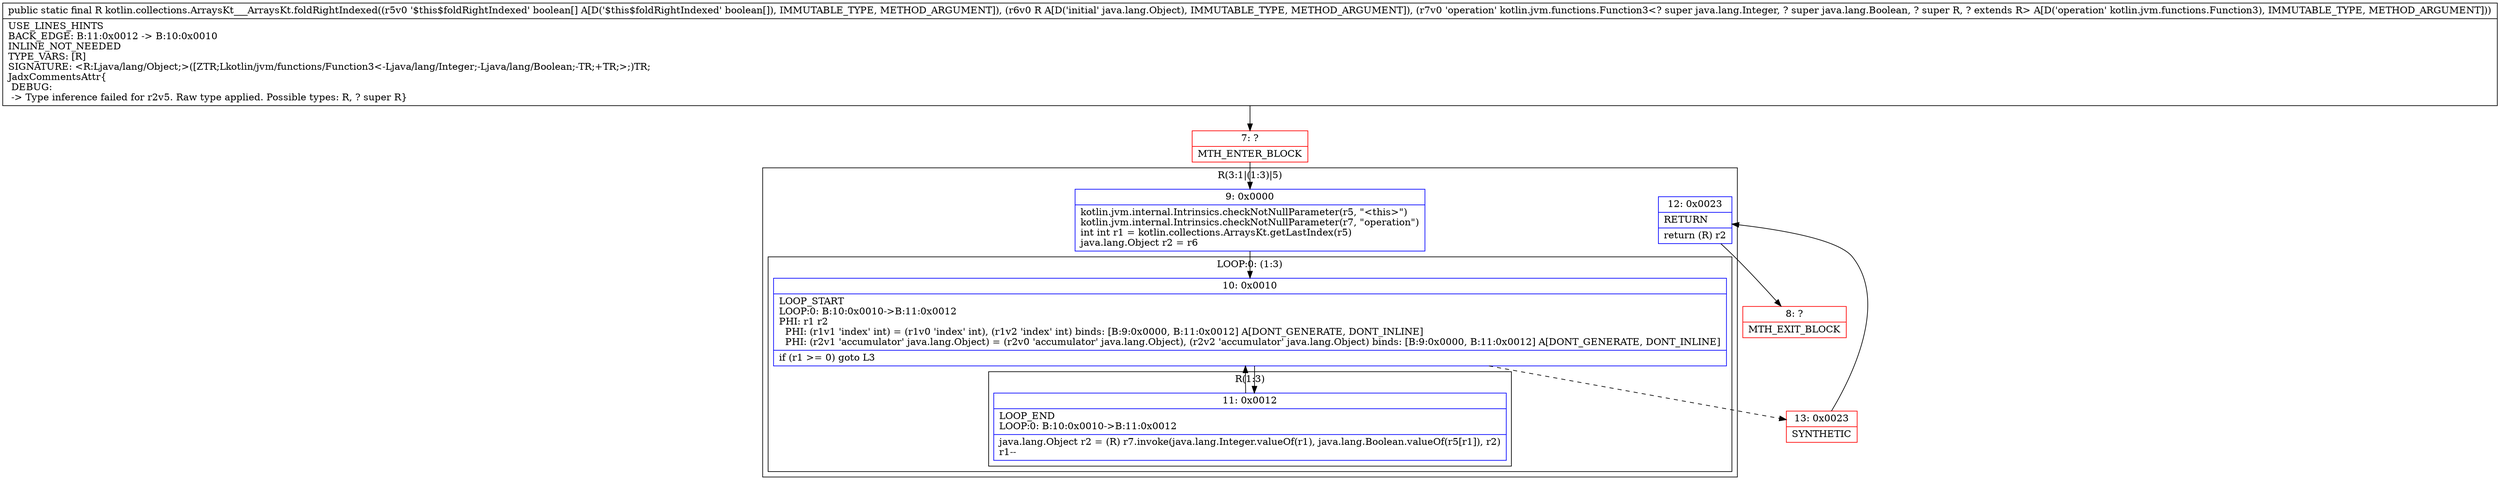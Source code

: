 digraph "CFG forkotlin.collections.ArraysKt___ArraysKt.foldRightIndexed([ZLjava\/lang\/Object;Lkotlin\/jvm\/functions\/Function3;)Ljava\/lang\/Object;" {
subgraph cluster_Region_2066216315 {
label = "R(3:1|(1:3)|5)";
node [shape=record,color=blue];
Node_9 [shape=record,label="{9\:\ 0x0000|kotlin.jvm.internal.Intrinsics.checkNotNullParameter(r5, \"\<this\>\")\lkotlin.jvm.internal.Intrinsics.checkNotNullParameter(r7, \"operation\")\lint int r1 = kotlin.collections.ArraysKt.getLastIndex(r5)\ljava.lang.Object r2 = r6\l}"];
subgraph cluster_LoopRegion_569735959 {
label = "LOOP:0: (1:3)";
node [shape=record,color=blue];
Node_10 [shape=record,label="{10\:\ 0x0010|LOOP_START\lLOOP:0: B:10:0x0010\-\>B:11:0x0012\lPHI: r1 r2 \l  PHI: (r1v1 'index' int) = (r1v0 'index' int), (r1v2 'index' int) binds: [B:9:0x0000, B:11:0x0012] A[DONT_GENERATE, DONT_INLINE]\l  PHI: (r2v1 'accumulator' java.lang.Object) = (r2v0 'accumulator' java.lang.Object), (r2v2 'accumulator' java.lang.Object) binds: [B:9:0x0000, B:11:0x0012] A[DONT_GENERATE, DONT_INLINE]\l|if (r1 \>= 0) goto L3\l}"];
subgraph cluster_Region_825715396 {
label = "R(1:3)";
node [shape=record,color=blue];
Node_11 [shape=record,label="{11\:\ 0x0012|LOOP_END\lLOOP:0: B:10:0x0010\-\>B:11:0x0012\l|java.lang.Object r2 = (R) r7.invoke(java.lang.Integer.valueOf(r1), java.lang.Boolean.valueOf(r5[r1]), r2)\lr1\-\-\l}"];
}
}
Node_12 [shape=record,label="{12\:\ 0x0023|RETURN\l|return (R) r2\l}"];
}
Node_7 [shape=record,color=red,label="{7\:\ ?|MTH_ENTER_BLOCK\l}"];
Node_13 [shape=record,color=red,label="{13\:\ 0x0023|SYNTHETIC\l}"];
Node_8 [shape=record,color=red,label="{8\:\ ?|MTH_EXIT_BLOCK\l}"];
MethodNode[shape=record,label="{public static final R kotlin.collections.ArraysKt___ArraysKt.foldRightIndexed((r5v0 '$this$foldRightIndexed' boolean[] A[D('$this$foldRightIndexed' boolean[]), IMMUTABLE_TYPE, METHOD_ARGUMENT]), (r6v0 R A[D('initial' java.lang.Object), IMMUTABLE_TYPE, METHOD_ARGUMENT]), (r7v0 'operation' kotlin.jvm.functions.Function3\<? super java.lang.Integer, ? super java.lang.Boolean, ? super R, ? extends R\> A[D('operation' kotlin.jvm.functions.Function3), IMMUTABLE_TYPE, METHOD_ARGUMENT]))  | USE_LINES_HINTS\lBACK_EDGE: B:11:0x0012 \-\> B:10:0x0010\lINLINE_NOT_NEEDED\lTYPE_VARS: [R]\lSIGNATURE: \<R:Ljava\/lang\/Object;\>([ZTR;Lkotlin\/jvm\/functions\/Function3\<\-Ljava\/lang\/Integer;\-Ljava\/lang\/Boolean;\-TR;+TR;\>;)TR;\lJadxCommentsAttr\{\l DEBUG: \l \-\> Type inference failed for r2v5. Raw type applied. Possible types: R, ? super R\}\l}"];
MethodNode -> Node_7;Node_9 -> Node_10;
Node_10 -> Node_11;
Node_10 -> Node_13[style=dashed];
Node_11 -> Node_10;
Node_12 -> Node_8;
Node_7 -> Node_9;
Node_13 -> Node_12;
}

